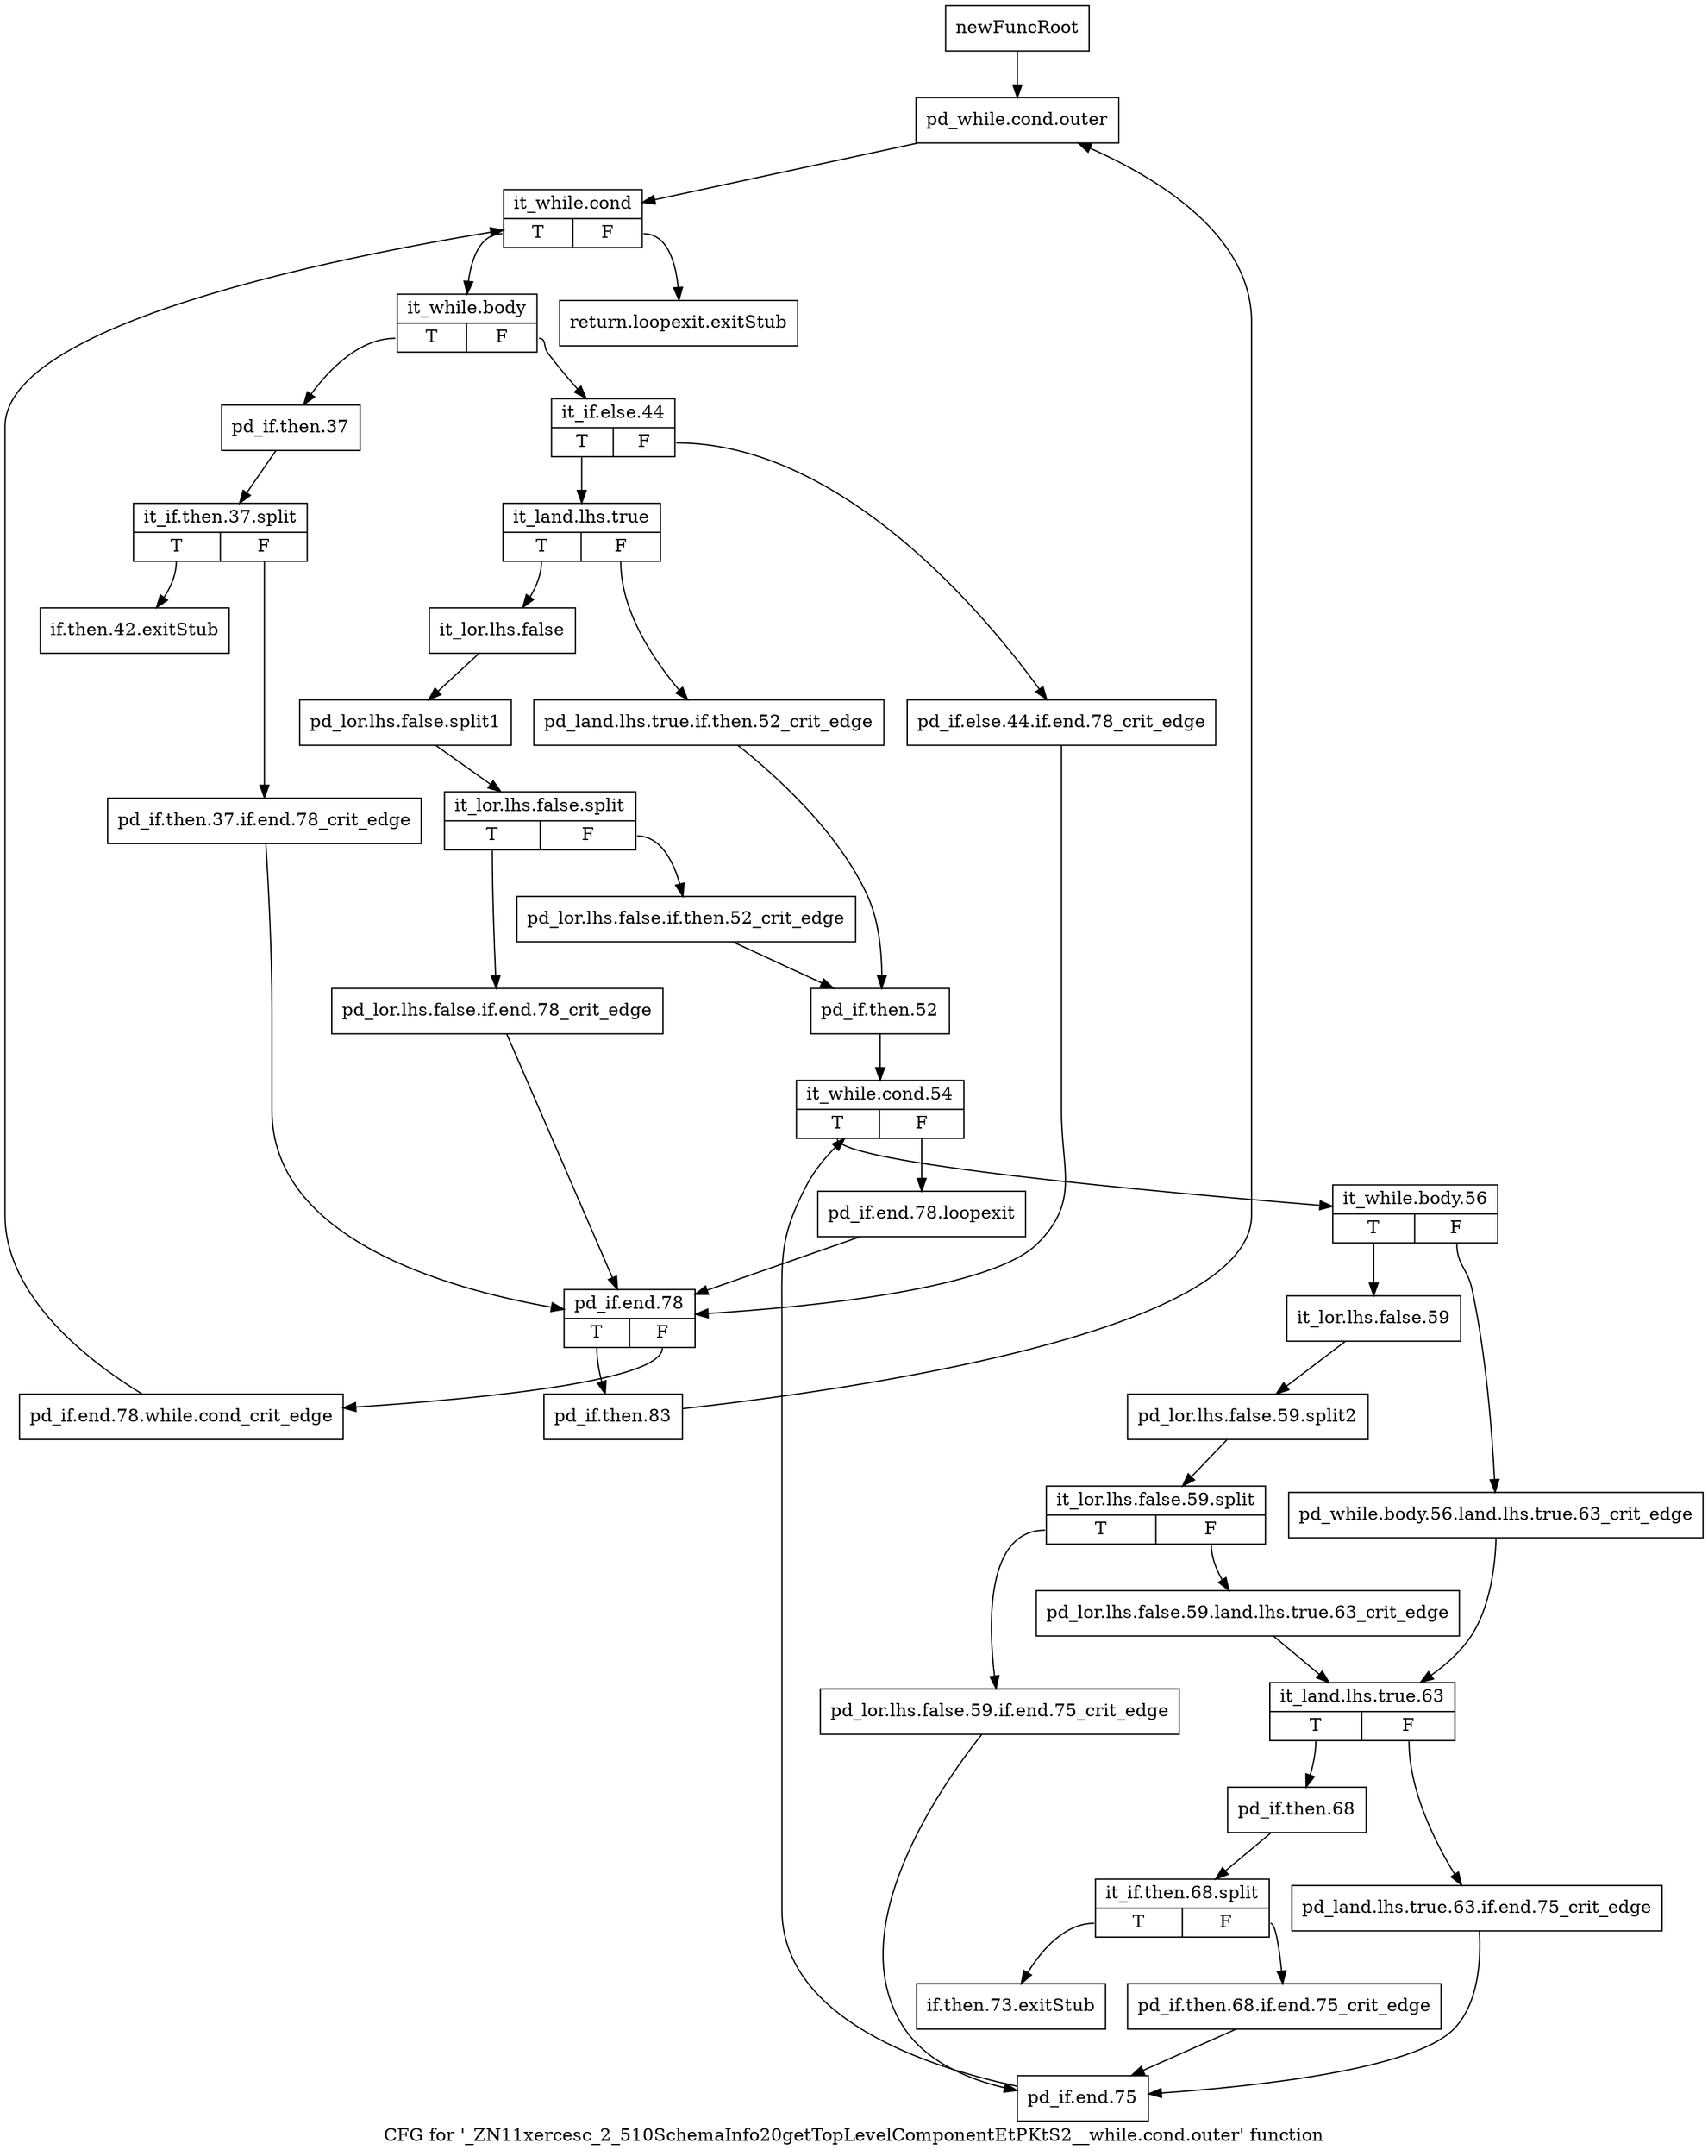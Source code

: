 digraph "CFG for '_ZN11xercesc_2_510SchemaInfo20getTopLevelComponentEtPKtS2__while.cond.outer' function" {
	label="CFG for '_ZN11xercesc_2_510SchemaInfo20getTopLevelComponentEtPKtS2__while.cond.outer' function";

	Node0x99d00f0 [shape=record,label="{newFuncRoot}"];
	Node0x99d00f0 -> Node0x99d6be0;
	Node0x99d6af0 [shape=record,label="{return.loopexit.exitStub}"];
	Node0x99d6b40 [shape=record,label="{if.then.73.exitStub}"];
	Node0x99d6b90 [shape=record,label="{if.then.42.exitStub}"];
	Node0x99d6be0 [shape=record,label="{pd_while.cond.outer}"];
	Node0x99d6be0 -> Node0x99d6c30;
	Node0x99d6c30 [shape=record,label="{it_while.cond|{<s0>T|<s1>F}}"];
	Node0x99d6c30:s0 -> Node0x99d6c80;
	Node0x99d6c30:s1 -> Node0x99d6af0;
	Node0x99d6c80 [shape=record,label="{it_while.body|{<s0>T|<s1>F}}"];
	Node0x99d6c80:s0 -> Node0x99d7310;
	Node0x99d6c80:s1 -> Node0x99d6cd0;
	Node0x99d6cd0 [shape=record,label="{it_if.else.44|{<s0>T|<s1>F}}"];
	Node0x99d6cd0:s0 -> Node0x99d6d70;
	Node0x99d6cd0:s1 -> Node0x99d6d20;
	Node0x99d6d20 [shape=record,label="{pd_if.else.44.if.end.78_crit_edge}"];
	Node0x99d6d20 -> Node0x99d73b0;
	Node0x99d6d70 [shape=record,label="{it_land.lhs.true|{<s0>T|<s1>F}}"];
	Node0x99d6d70:s0 -> Node0x99d6e10;
	Node0x99d6d70:s1 -> Node0x99d6dc0;
	Node0x99d6dc0 [shape=record,label="{pd_land.lhs.true.if.then.52_crit_edge}"];
	Node0x99d6dc0 -> Node0x99d6eb0;
	Node0x99d6e10 [shape=record,label="{it_lor.lhs.false}"];
	Node0x99d6e10 -> Node0xce9f990;
	Node0xce9f990 [shape=record,label="{pd_lor.lhs.false.split1}"];
	Node0xce9f990 -> Node0xce9f8a0;
	Node0xce9f8a0 [shape=record,label="{it_lor.lhs.false.split|{<s0>T|<s1>F}}"];
	Node0xce9f8a0:s0 -> Node0x99d72c0;
	Node0xce9f8a0:s1 -> Node0x99d6e60;
	Node0x99d6e60 [shape=record,label="{pd_lor.lhs.false.if.then.52_crit_edge}"];
	Node0x99d6e60 -> Node0x99d6eb0;
	Node0x99d6eb0 [shape=record,label="{pd_if.then.52}"];
	Node0x99d6eb0 -> Node0x99d6f00;
	Node0x99d6f00 [shape=record,label="{it_while.cond.54|{<s0>T|<s1>F}}"];
	Node0x99d6f00:s0 -> Node0x99d6fa0;
	Node0x99d6f00:s1 -> Node0x99d6f50;
	Node0x99d6f50 [shape=record,label="{pd_if.end.78.loopexit}"];
	Node0x99d6f50 -> Node0x99d73b0;
	Node0x99d6fa0 [shape=record,label="{it_while.body.56|{<s0>T|<s1>F}}"];
	Node0x99d6fa0:s0 -> Node0x99d7040;
	Node0x99d6fa0:s1 -> Node0x99d6ff0;
	Node0x99d6ff0 [shape=record,label="{pd_while.body.56.land.lhs.true.63_crit_edge}"];
	Node0x99d6ff0 -> Node0x99d70e0;
	Node0x99d7040 [shape=record,label="{it_lor.lhs.false.59}"];
	Node0x99d7040 -> Node0xce9f7b0;
	Node0xce9f7b0 [shape=record,label="{pd_lor.lhs.false.59.split2}"];
	Node0xce9f7b0 -> Node0xce9f800;
	Node0xce9f800 [shape=record,label="{it_lor.lhs.false.59.split|{<s0>T|<s1>F}}"];
	Node0xce9f800:s0 -> Node0x99d7220;
	Node0xce9f800:s1 -> Node0x99d7090;
	Node0x99d7090 [shape=record,label="{pd_lor.lhs.false.59.land.lhs.true.63_crit_edge}"];
	Node0x99d7090 -> Node0x99d70e0;
	Node0x99d70e0 [shape=record,label="{it_land.lhs.true.63|{<s0>T|<s1>F}}"];
	Node0x99d70e0:s0 -> Node0x99d7180;
	Node0x99d70e0:s1 -> Node0x99d7130;
	Node0x99d7130 [shape=record,label="{pd_land.lhs.true.63.if.end.75_crit_edge}"];
	Node0x99d7130 -> Node0x99d7270;
	Node0x99d7180 [shape=record,label="{pd_if.then.68}"];
	Node0x99d7180 -> Node0xce9f620;
	Node0xce9f620 [shape=record,label="{it_if.then.68.split|{<s0>T|<s1>F}}"];
	Node0xce9f620:s0 -> Node0x99d6b40;
	Node0xce9f620:s1 -> Node0x99d71d0;
	Node0x99d71d0 [shape=record,label="{pd_if.then.68.if.end.75_crit_edge}"];
	Node0x99d71d0 -> Node0x99d7270;
	Node0x99d7220 [shape=record,label="{pd_lor.lhs.false.59.if.end.75_crit_edge}"];
	Node0x99d7220 -> Node0x99d7270;
	Node0x99d7270 [shape=record,label="{pd_if.end.75}"];
	Node0x99d7270 -> Node0x99d6f00;
	Node0x99d72c0 [shape=record,label="{pd_lor.lhs.false.if.end.78_crit_edge}"];
	Node0x99d72c0 -> Node0x99d73b0;
	Node0x99d7310 [shape=record,label="{pd_if.then.37}"];
	Node0x99d7310 -> Node0xce9f850;
	Node0xce9f850 [shape=record,label="{it_if.then.37.split|{<s0>T|<s1>F}}"];
	Node0xce9f850:s0 -> Node0x99d6b90;
	Node0xce9f850:s1 -> Node0x99d7360;
	Node0x99d7360 [shape=record,label="{pd_if.then.37.if.end.78_crit_edge}"];
	Node0x99d7360 -> Node0x99d73b0;
	Node0x99d73b0 [shape=record,label="{pd_if.end.78|{<s0>T|<s1>F}}"];
	Node0x99d73b0:s0 -> Node0x99d7450;
	Node0x99d73b0:s1 -> Node0x99d7400;
	Node0x99d7400 [shape=record,label="{pd_if.end.78.while.cond_crit_edge}"];
	Node0x99d7400 -> Node0x99d6c30;
	Node0x99d7450 [shape=record,label="{pd_if.then.83}"];
	Node0x99d7450 -> Node0x99d6be0;
}

